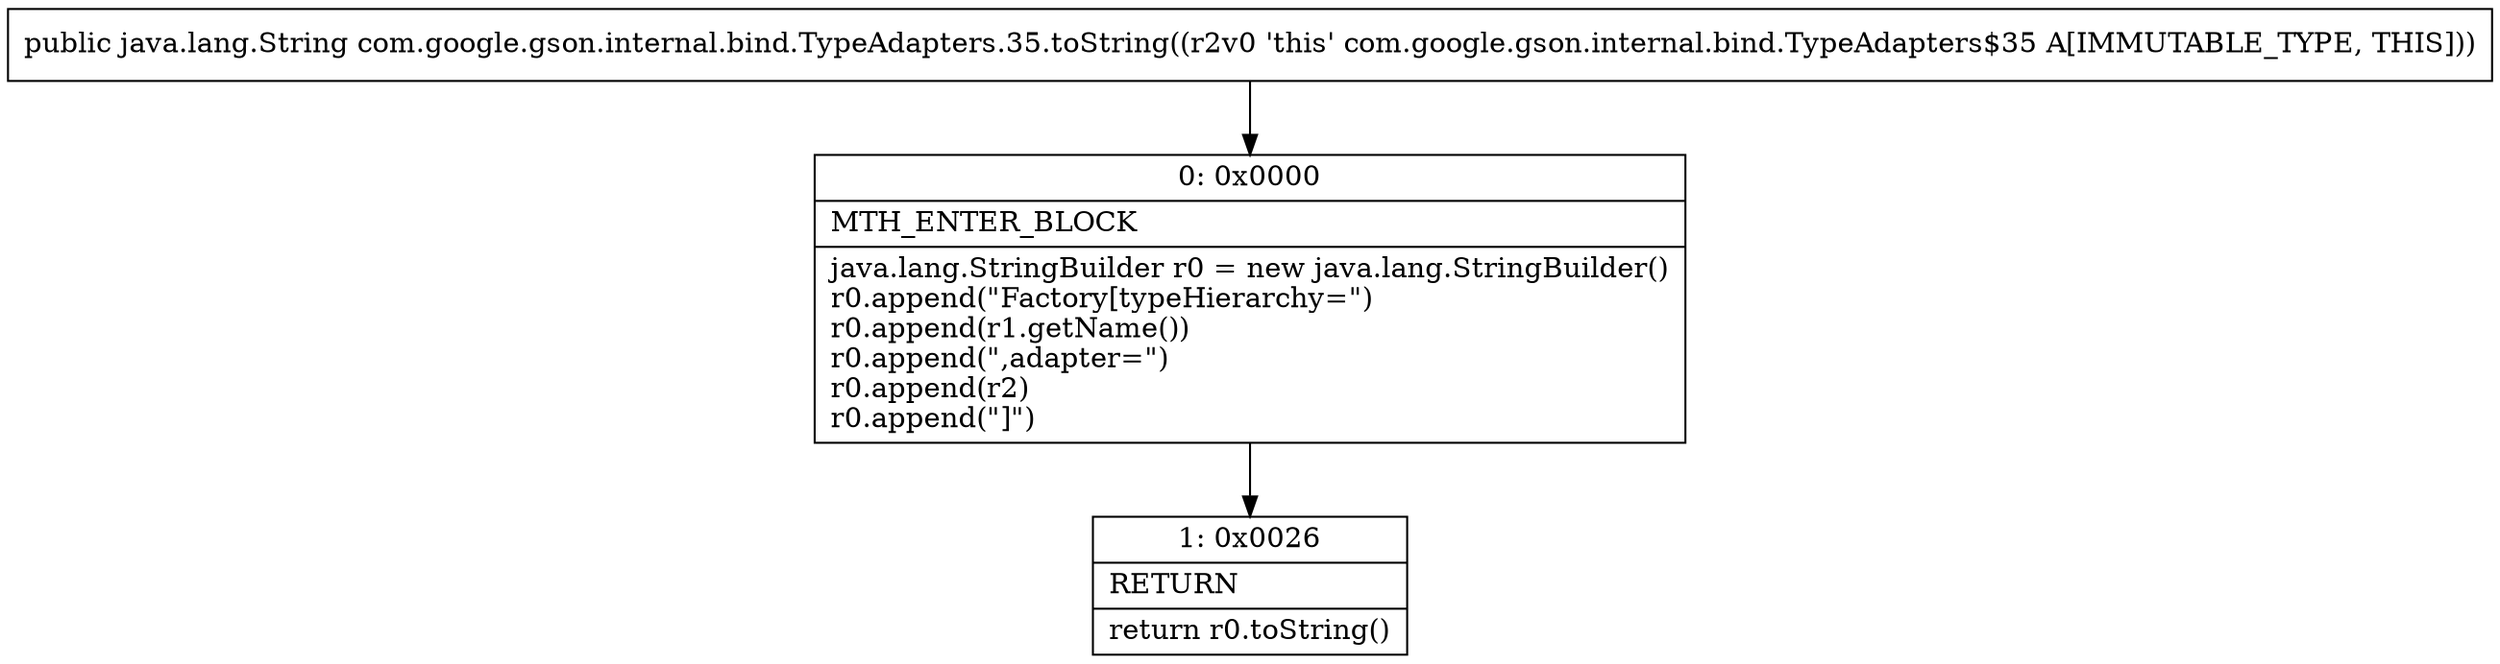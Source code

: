 digraph "CFG forcom.google.gson.internal.bind.TypeAdapters.35.toString()Ljava\/lang\/String;" {
Node_0 [shape=record,label="{0\:\ 0x0000|MTH_ENTER_BLOCK\l|java.lang.StringBuilder r0 = new java.lang.StringBuilder()\lr0.append(\"Factory[typeHierarchy=\")\lr0.append(r1.getName())\lr0.append(\",adapter=\")\lr0.append(r2)\lr0.append(\"]\")\l}"];
Node_1 [shape=record,label="{1\:\ 0x0026|RETURN\l|return r0.toString()\l}"];
MethodNode[shape=record,label="{public java.lang.String com.google.gson.internal.bind.TypeAdapters.35.toString((r2v0 'this' com.google.gson.internal.bind.TypeAdapters$35 A[IMMUTABLE_TYPE, THIS])) }"];
MethodNode -> Node_0;
Node_0 -> Node_1;
}

